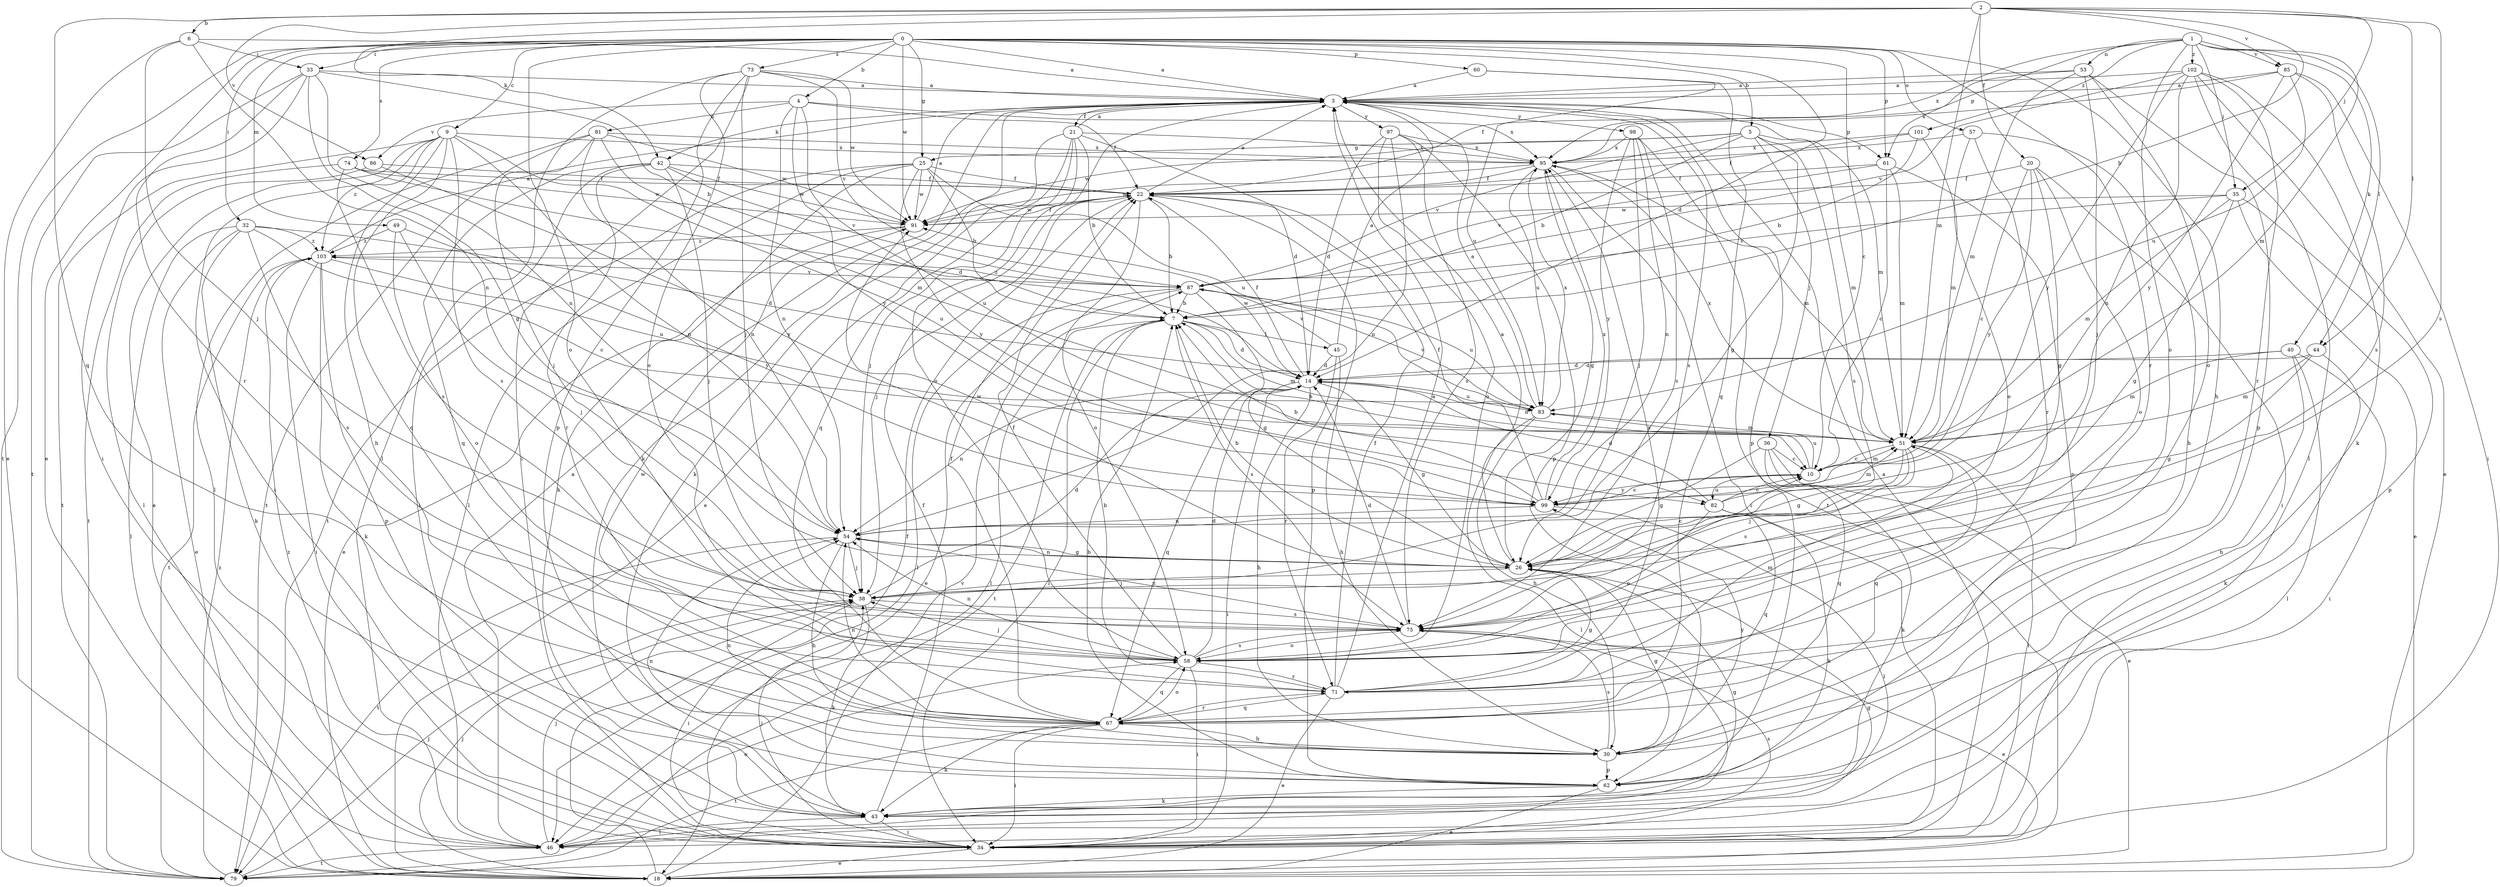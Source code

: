 strict digraph  {
0;
1;
2;
3;
4;
5;
6;
7;
9;
10;
14;
18;
20;
21;
22;
25;
26;
30;
32;
33;
34;
35;
36;
38;
40;
42;
43;
44;
45;
46;
49;
51;
53;
54;
57;
58;
60;
61;
62;
67;
71;
73;
74;
75;
79;
81;
82;
83;
85;
86;
87;
91;
95;
97;
98;
99;
101;
102;
103;
0 -> 3  [label=a];
0 -> 4  [label=b];
0 -> 5  [label=b];
0 -> 9  [label=c];
0 -> 10  [label=c];
0 -> 14  [label=d];
0 -> 18  [label=e];
0 -> 25  [label=g];
0 -> 30  [label=h];
0 -> 32  [label=i];
0 -> 33  [label=i];
0 -> 49  [label=m];
0 -> 57  [label=o];
0 -> 58  [label=o];
0 -> 60  [label=p];
0 -> 61  [label=p];
0 -> 71  [label=r];
0 -> 73  [label=s];
0 -> 74  [label=s];
0 -> 79  [label=t];
0 -> 91  [label=w];
1 -> 35  [label=j];
1 -> 40  [label=k];
1 -> 44  [label=l];
1 -> 51  [label=m];
1 -> 53  [label=n];
1 -> 58  [label=o];
1 -> 61  [label=p];
1 -> 85  [label=v];
1 -> 95  [label=x];
1 -> 101  [label=z];
1 -> 102  [label=z];
2 -> 6  [label=b];
2 -> 7  [label=b];
2 -> 20  [label=f];
2 -> 35  [label=j];
2 -> 42  [label=k];
2 -> 44  [label=l];
2 -> 51  [label=m];
2 -> 67  [label=q];
2 -> 75  [label=s];
2 -> 85  [label=v];
2 -> 86  [label=v];
3 -> 21  [label=f];
3 -> 42  [label=k];
3 -> 43  [label=k];
3 -> 51  [label=m];
3 -> 58  [label=o];
3 -> 61  [label=p];
3 -> 62  [label=p];
3 -> 75  [label=s];
3 -> 97  [label=y];
3 -> 98  [label=y];
4 -> 22  [label=f];
4 -> 54  [label=n];
4 -> 81  [label=u];
4 -> 82  [label=u];
4 -> 86  [label=v];
4 -> 95  [label=x];
4 -> 99  [label=y];
5 -> 7  [label=b];
5 -> 25  [label=g];
5 -> 26  [label=g];
5 -> 36  [label=j];
5 -> 51  [label=m];
5 -> 75  [label=s];
5 -> 87  [label=v];
5 -> 91  [label=w];
6 -> 3  [label=a];
6 -> 18  [label=e];
6 -> 33  [label=i];
6 -> 38  [label=j];
6 -> 54  [label=n];
7 -> 14  [label=d];
7 -> 34  [label=i];
7 -> 45  [label=l];
7 -> 46  [label=l];
7 -> 51  [label=m];
7 -> 75  [label=s];
7 -> 79  [label=t];
9 -> 18  [label=e];
9 -> 30  [label=h];
9 -> 34  [label=i];
9 -> 54  [label=n];
9 -> 67  [label=q];
9 -> 75  [label=s];
9 -> 79  [label=t];
9 -> 82  [label=u];
9 -> 95  [label=x];
9 -> 103  [label=z];
10 -> 7  [label=b];
10 -> 51  [label=m];
10 -> 82  [label=u];
10 -> 83  [label=u];
10 -> 99  [label=y];
14 -> 22  [label=f];
14 -> 26  [label=g];
14 -> 30  [label=h];
14 -> 34  [label=i];
14 -> 54  [label=n];
14 -> 67  [label=q];
14 -> 83  [label=u];
14 -> 91  [label=w];
18 -> 22  [label=f];
18 -> 38  [label=j];
18 -> 87  [label=v];
20 -> 10  [label=c];
20 -> 22  [label=f];
20 -> 26  [label=g];
20 -> 34  [label=i];
20 -> 58  [label=o];
20 -> 99  [label=y];
21 -> 3  [label=a];
21 -> 7  [label=b];
21 -> 14  [label=d];
21 -> 18  [label=e];
21 -> 38  [label=j];
21 -> 43  [label=k];
21 -> 67  [label=q];
21 -> 95  [label=x];
22 -> 3  [label=a];
22 -> 7  [label=b];
22 -> 38  [label=j];
22 -> 58  [label=o];
22 -> 62  [label=p];
22 -> 91  [label=w];
25 -> 7  [label=b];
25 -> 22  [label=f];
25 -> 43  [label=k];
25 -> 46  [label=l];
25 -> 79  [label=t];
25 -> 83  [label=u];
25 -> 91  [label=w];
25 -> 99  [label=y];
26 -> 3  [label=a];
26 -> 7  [label=b];
26 -> 10  [label=c];
26 -> 38  [label=j];
26 -> 54  [label=n];
26 -> 91  [label=w];
30 -> 26  [label=g];
30 -> 54  [label=n];
30 -> 62  [label=p];
30 -> 75  [label=s];
30 -> 99  [label=y];
32 -> 10  [label=c];
32 -> 14  [label=d];
32 -> 18  [label=e];
32 -> 43  [label=k];
32 -> 46  [label=l];
32 -> 75  [label=s];
32 -> 103  [label=z];
33 -> 3  [label=a];
33 -> 7  [label=b];
33 -> 26  [label=g];
33 -> 34  [label=i];
33 -> 54  [label=n];
33 -> 71  [label=r];
33 -> 79  [label=t];
34 -> 3  [label=a];
34 -> 18  [label=e];
34 -> 26  [label=g];
34 -> 38  [label=j];
34 -> 75  [label=s];
34 -> 103  [label=z];
35 -> 18  [label=e];
35 -> 26  [label=g];
35 -> 51  [label=m];
35 -> 62  [label=p];
35 -> 87  [label=v];
35 -> 91  [label=w];
36 -> 10  [label=c];
36 -> 18  [label=e];
36 -> 26  [label=g];
36 -> 43  [label=k];
36 -> 67  [label=q];
38 -> 14  [label=d];
38 -> 34  [label=i];
38 -> 43  [label=k];
38 -> 75  [label=s];
40 -> 14  [label=d];
40 -> 30  [label=h];
40 -> 34  [label=i];
40 -> 46  [label=l];
40 -> 51  [label=m];
42 -> 22  [label=f];
42 -> 34  [label=i];
42 -> 38  [label=j];
42 -> 67  [label=q];
42 -> 71  [label=r];
42 -> 87  [label=v];
42 -> 91  [label=w];
43 -> 22  [label=f];
43 -> 26  [label=g];
43 -> 34  [label=i];
43 -> 46  [label=l];
44 -> 14  [label=d];
44 -> 26  [label=g];
44 -> 43  [label=k];
44 -> 51  [label=m];
45 -> 3  [label=a];
45 -> 14  [label=d];
45 -> 30  [label=h];
45 -> 71  [label=r];
45 -> 87  [label=v];
46 -> 3  [label=a];
46 -> 38  [label=j];
46 -> 58  [label=o];
46 -> 79  [label=t];
49 -> 38  [label=j];
49 -> 58  [label=o];
49 -> 99  [label=y];
49 -> 103  [label=z];
51 -> 10  [label=c];
51 -> 14  [label=d];
51 -> 26  [label=g];
51 -> 34  [label=i];
51 -> 38  [label=j];
51 -> 67  [label=q];
51 -> 75  [label=s];
51 -> 95  [label=x];
53 -> 3  [label=a];
53 -> 22  [label=f];
53 -> 38  [label=j];
53 -> 51  [label=m];
53 -> 58  [label=o];
53 -> 62  [label=p];
54 -> 26  [label=g];
54 -> 30  [label=h];
54 -> 38  [label=j];
54 -> 79  [label=t];
57 -> 30  [label=h];
57 -> 58  [label=o];
57 -> 71  [label=r];
57 -> 95  [label=x];
58 -> 14  [label=d];
58 -> 22  [label=f];
58 -> 34  [label=i];
58 -> 38  [label=j];
58 -> 54  [label=n];
58 -> 67  [label=q];
58 -> 71  [label=r];
58 -> 75  [label=s];
60 -> 3  [label=a];
60 -> 67  [label=q];
60 -> 83  [label=u];
61 -> 10  [label=c];
61 -> 22  [label=f];
61 -> 51  [label=m];
61 -> 62  [label=p];
61 -> 87  [label=v];
62 -> 7  [label=b];
62 -> 18  [label=e];
62 -> 43  [label=k];
62 -> 54  [label=n];
67 -> 22  [label=f];
67 -> 30  [label=h];
67 -> 34  [label=i];
67 -> 43  [label=k];
67 -> 54  [label=n];
67 -> 58  [label=o];
67 -> 71  [label=r];
67 -> 79  [label=t];
67 -> 91  [label=w];
71 -> 3  [label=a];
71 -> 7  [label=b];
71 -> 18  [label=e];
71 -> 22  [label=f];
71 -> 26  [label=g];
71 -> 51  [label=m];
71 -> 67  [label=q];
71 -> 95  [label=x];
73 -> 3  [label=a];
73 -> 34  [label=i];
73 -> 38  [label=j];
73 -> 46  [label=l];
73 -> 58  [label=o];
73 -> 62  [label=p];
73 -> 87  [label=v];
73 -> 91  [label=w];
74 -> 14  [label=d];
74 -> 22  [label=f];
74 -> 75  [label=s];
74 -> 79  [label=t];
74 -> 91  [label=w];
75 -> 14  [label=d];
75 -> 18  [label=e];
75 -> 54  [label=n];
75 -> 58  [label=o];
79 -> 38  [label=j];
79 -> 103  [label=z];
81 -> 38  [label=j];
81 -> 46  [label=l];
81 -> 51  [label=m];
81 -> 54  [label=n];
81 -> 79  [label=t];
81 -> 91  [label=w];
81 -> 95  [label=x];
82 -> 10  [label=c];
82 -> 14  [label=d];
82 -> 43  [label=k];
82 -> 51  [label=m];
82 -> 58  [label=o];
82 -> 67  [label=q];
83 -> 3  [label=a];
83 -> 30  [label=h];
83 -> 46  [label=l];
83 -> 51  [label=m];
83 -> 87  [label=v];
83 -> 95  [label=x];
85 -> 3  [label=a];
85 -> 34  [label=i];
85 -> 75  [label=s];
85 -> 83  [label=u];
85 -> 95  [label=x];
85 -> 99  [label=y];
86 -> 22  [label=f];
86 -> 46  [label=l];
86 -> 99  [label=y];
87 -> 7  [label=b];
87 -> 18  [label=e];
87 -> 26  [label=g];
87 -> 46  [label=l];
87 -> 83  [label=u];
87 -> 103  [label=z];
91 -> 3  [label=a];
91 -> 18  [label=e];
91 -> 22  [label=f];
91 -> 103  [label=z];
95 -> 22  [label=f];
95 -> 26  [label=g];
95 -> 34  [label=i];
95 -> 51  [label=m];
95 -> 83  [label=u];
95 -> 91  [label=w];
97 -> 14  [label=d];
97 -> 54  [label=n];
97 -> 58  [label=o];
97 -> 62  [label=p];
97 -> 75  [label=s];
97 -> 95  [label=x];
98 -> 38  [label=j];
98 -> 54  [label=n];
98 -> 75  [label=s];
98 -> 79  [label=t];
98 -> 95  [label=x];
98 -> 99  [label=y];
99 -> 7  [label=b];
99 -> 10  [label=c];
99 -> 22  [label=f];
99 -> 46  [label=l];
99 -> 54  [label=n];
99 -> 95  [label=x];
101 -> 7  [label=b];
101 -> 22  [label=f];
101 -> 51  [label=m];
101 -> 95  [label=x];
102 -> 3  [label=a];
102 -> 18  [label=e];
102 -> 43  [label=k];
102 -> 46  [label=l];
102 -> 54  [label=n];
102 -> 71  [label=r];
102 -> 87  [label=v];
102 -> 99  [label=y];
103 -> 3  [label=a];
103 -> 34  [label=i];
103 -> 43  [label=k];
103 -> 62  [label=p];
103 -> 79  [label=t];
103 -> 83  [label=u];
103 -> 87  [label=v];
}

